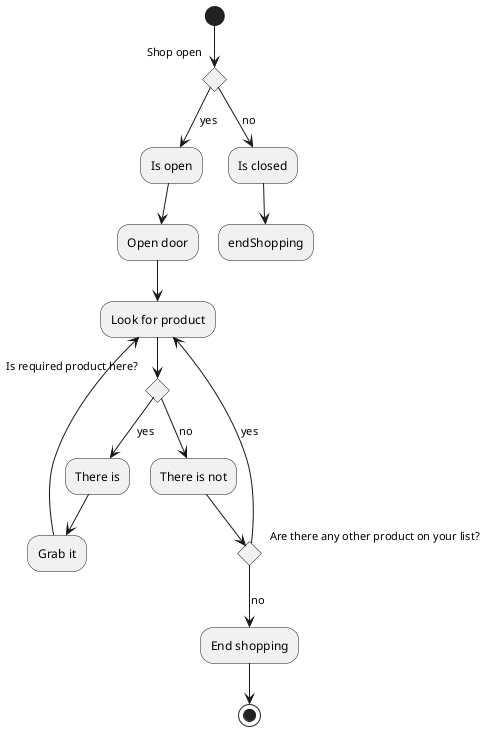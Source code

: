 @startuml "Shop Activity Diagram"

(*) --> if "Shop open" then
--> [yes] "Is open" as isOpen
else 
--> [no] "Is closed"
--> endShopping
endif
isOpen --> "Open door"
--> "Look for product" as lookForProduct
--> if "Is required product here?" then
--> [yes] "There is"
--> "Grab it" 
--> lookForProduct
else
--> [no] "There is not" as thereIsNot
endif
if "Are there any other product on your list?"
--> [yes] lookForProduct
else
--> [no] "End shopping"
--> (*)

@enduml